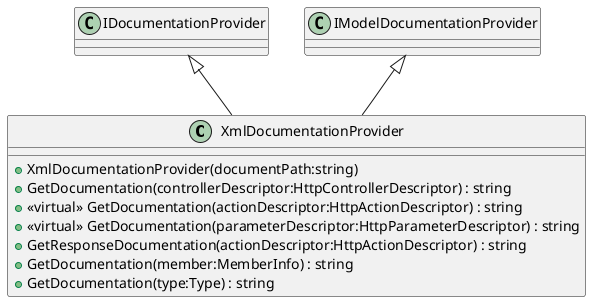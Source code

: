 @startuml
class XmlDocumentationProvider {
    + XmlDocumentationProvider(documentPath:string)
    + GetDocumentation(controllerDescriptor:HttpControllerDescriptor) : string
    + <<virtual>> GetDocumentation(actionDescriptor:HttpActionDescriptor) : string
    + <<virtual>> GetDocumentation(parameterDescriptor:HttpParameterDescriptor) : string
    + GetResponseDocumentation(actionDescriptor:HttpActionDescriptor) : string
    + GetDocumentation(member:MemberInfo) : string
    + GetDocumentation(type:Type) : string
}
IDocumentationProvider <|-- XmlDocumentationProvider
IModelDocumentationProvider <|-- XmlDocumentationProvider
@enduml
